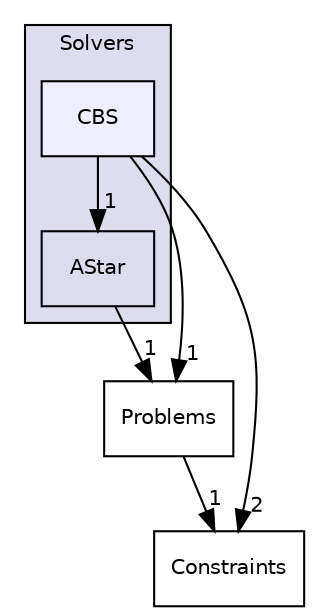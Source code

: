 digraph "Solvers/CBS" {
  compound=true
  node [ fontsize="10", fontname="Helvetica"];
  edge [ labelfontsize="10", labelfontname="Helvetica"];
  subgraph clusterdir_bdfa83abd3770e9236d0774c4efb3ff7 {
    graph [ bgcolor="#ddddee", pencolor="black", label="Solvers" fontname="Helvetica", fontsize="10", URL="dir_bdfa83abd3770e9236d0774c4efb3ff7.html"]
  dir_5d93a6f2113cdcaee6d36fb92369a2e4 [shape=box label="AStar" URL="dir_5d93a6f2113cdcaee6d36fb92369a2e4.html"];
  dir_abd426de364fe121d209867c04ac8144 [shape=box, label="CBS", style="filled", fillcolor="#eeeeff", pencolor="black", URL="dir_abd426de364fe121d209867c04ac8144.html"];
  }
  dir_0a4f1ba803caf780c2827f229c89a1b5 [shape=box label="Constraints" URL="dir_0a4f1ba803caf780c2827f229c89a1b5.html"];
  dir_9568da6f45be3ef680f9a4c839aac725 [shape=box label="Problems" URL="dir_9568da6f45be3ef680f9a4c839aac725.html"];
  dir_9568da6f45be3ef680f9a4c839aac725->dir_0a4f1ba803caf780c2827f229c89a1b5 [headlabel="1", labeldistance=1.5 headhref="dir_000004_000001.html"];
  dir_5d93a6f2113cdcaee6d36fb92369a2e4->dir_9568da6f45be3ef680f9a4c839aac725 [headlabel="1", labeldistance=1.5 headhref="dir_000007_000004.html"];
  dir_abd426de364fe121d209867c04ac8144->dir_0a4f1ba803caf780c2827f229c89a1b5 [headlabel="2", labeldistance=1.5 headhref="dir_000008_000001.html"];
  dir_abd426de364fe121d209867c04ac8144->dir_5d93a6f2113cdcaee6d36fb92369a2e4 [headlabel="1", labeldistance=1.5 headhref="dir_000008_000007.html"];
  dir_abd426de364fe121d209867c04ac8144->dir_9568da6f45be3ef680f9a4c839aac725 [headlabel="1", labeldistance=1.5 headhref="dir_000008_000004.html"];
}
